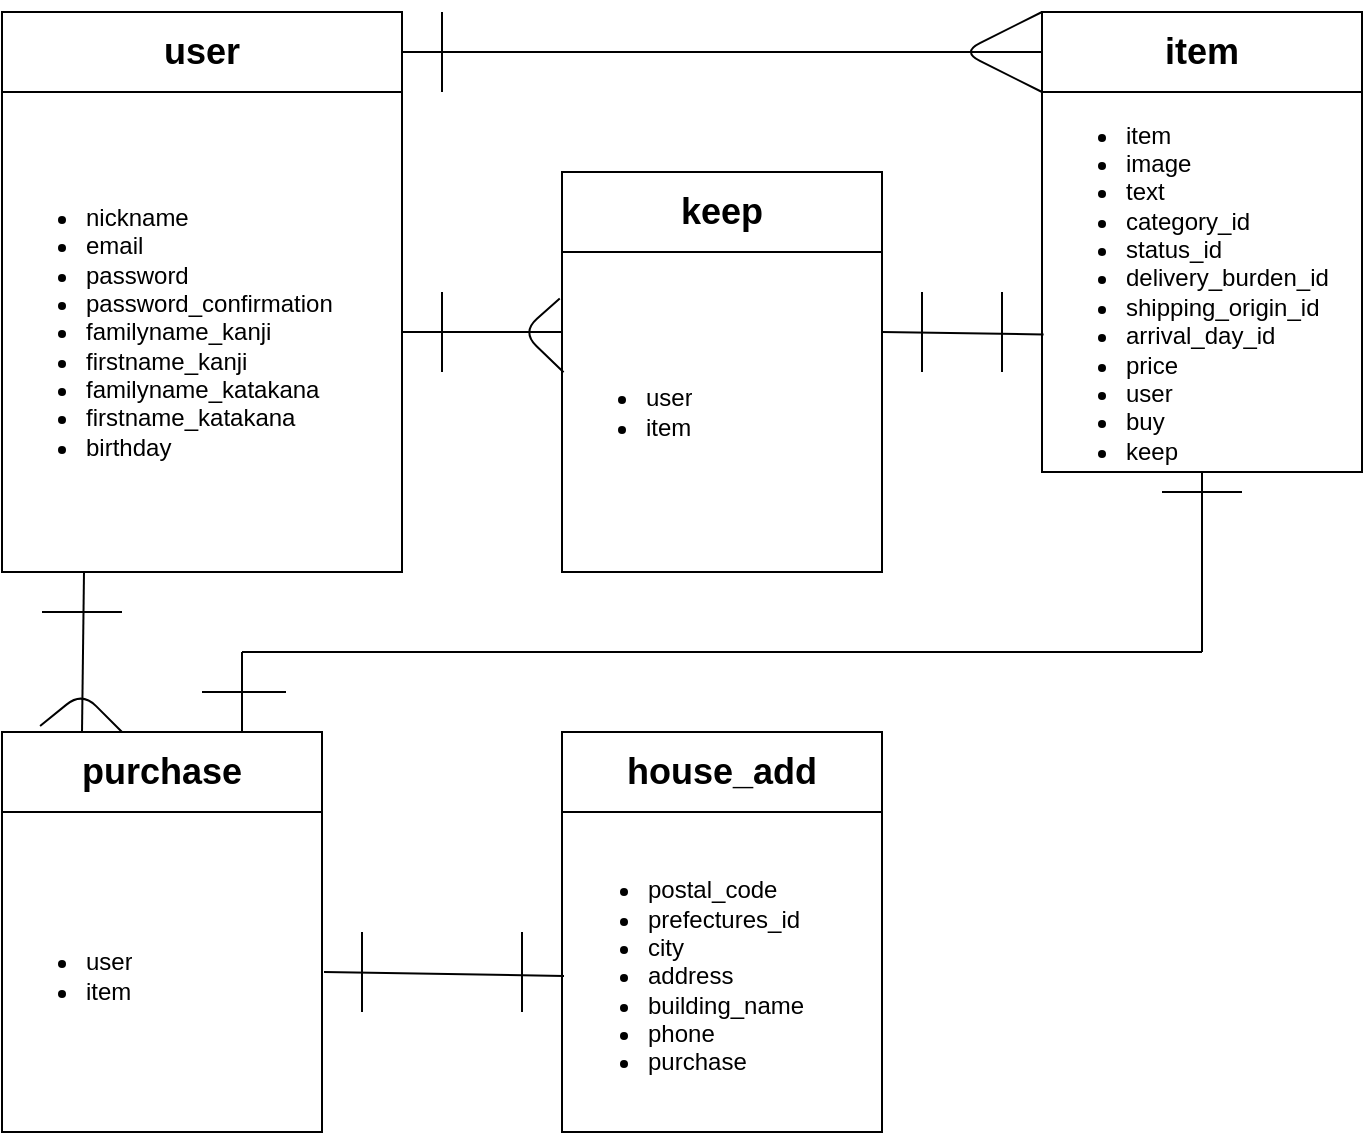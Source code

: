 <mxfile version="13.1.3">
    <diagram id="6hGFLwfOUW9BJ-s0fimq" name="Page-1">
        <mxGraphModel dx="838" dy="753" grid="1" gridSize="10" guides="1" tooltips="1" connect="1" arrows="1" fold="1" page="1" pageScale="1" pageWidth="827" pageHeight="1169" math="0" shadow="0">
            <root>
                <mxCell id="0"/>
                <mxCell id="1" parent="0"/>
                <mxCell id="63" value="" style="rounded=0;whiteSpace=wrap;html=1;" vertex="1" parent="1">
                    <mxGeometry x="360" y="520" width="160" height="160" as="geometry"/>
                </mxCell>
                <mxCell id="53" value="" style="rounded=0;whiteSpace=wrap;html=1;" parent="1" vertex="1">
                    <mxGeometry x="360" y="800" width="160" height="160" as="geometry"/>
                </mxCell>
                <mxCell id="25" value="" style="rounded=0;whiteSpace=wrap;html=1;" parent="1" vertex="1">
                    <mxGeometry x="80" y="800" width="160" height="160" as="geometry"/>
                </mxCell>
                <mxCell id="6" value="&lt;h2&gt;user&lt;/h2&gt;" style="rounded=0;whiteSpace=wrap;html=1;" parent="1" vertex="1">
                    <mxGeometry x="80" y="400" width="200" height="40" as="geometry"/>
                </mxCell>
                <mxCell id="7" value="&lt;h2&gt;item&lt;/h2&gt;" style="rounded=0;whiteSpace=wrap;html=1;" parent="1" vertex="1">
                    <mxGeometry x="600" y="400" width="160" height="40" as="geometry"/>
                </mxCell>
                <mxCell id="10" value="&lt;h2&gt;purchase&lt;/h2&gt;" style="rounded=0;whiteSpace=wrap;html=1;" parent="1" vertex="1">
                    <mxGeometry x="80" y="760" width="160" height="40" as="geometry"/>
                </mxCell>
                <mxCell id="16" value="&lt;ul&gt;&lt;li&gt;user&lt;/li&gt;&lt;li&gt;item&lt;/li&gt;&lt;/ul&gt;" style="text;strokeColor=none;fillColor=none;html=1;whiteSpace=wrap;verticalAlign=middle;overflow=hidden;" parent="1" vertex="1">
                    <mxGeometry x="80" y="802" width="160" height="160" as="geometry"/>
                </mxCell>
                <mxCell id="22" value="" style="rounded=0;whiteSpace=wrap;html=1;" parent="1" vertex="1">
                    <mxGeometry x="80" y="440" width="200" height="240" as="geometry"/>
                </mxCell>
                <mxCell id="23" value="" style="rounded=0;whiteSpace=wrap;html=1;" parent="1" vertex="1">
                    <mxGeometry x="600" y="440" width="160" height="190" as="geometry"/>
                </mxCell>
                <mxCell id="26" value="&lt;ul&gt;&lt;li&gt;nickname&lt;/li&gt;&lt;li&gt;email&lt;/li&gt;&lt;li&gt;password&lt;/li&gt;&lt;li&gt;password_confirmation&lt;/li&gt;&lt;li&gt;familyname_kanji&lt;/li&gt;&lt;li&gt;firstname_kanji&lt;/li&gt;&lt;li&gt;familyname_katakana&lt;/li&gt;&lt;li&gt;firstname_katakana&lt;/li&gt;&lt;li&gt;birthday&lt;/li&gt;&lt;/ul&gt;" style="text;strokeColor=none;fillColor=none;html=1;whiteSpace=wrap;verticalAlign=middle;overflow=hidden;" parent="1" vertex="1">
                    <mxGeometry x="80" y="440" width="200" height="240" as="geometry"/>
                </mxCell>
                <mxCell id="27" value="&lt;ul&gt;&lt;li&gt;item&lt;/li&gt;&lt;li&gt;image&lt;/li&gt;&lt;li&gt;text&lt;/li&gt;&lt;li&gt;category_id&lt;/li&gt;&lt;li&gt;status_id&lt;/li&gt;&lt;li&gt;delivery_burden_id&lt;/li&gt;&lt;li&gt;shipping_origin_id&lt;/li&gt;&lt;li&gt;arrival_day_id&lt;/li&gt;&lt;li&gt;price&lt;/li&gt;&lt;li&gt;user&lt;/li&gt;&lt;li&gt;buy&lt;/li&gt;&lt;li&gt;keep&lt;/li&gt;&lt;/ul&gt;" style="text;strokeColor=none;fillColor=none;html=1;whiteSpace=wrap;verticalAlign=middle;overflow=hidden;" parent="1" vertex="1">
                    <mxGeometry x="600" y="440" width="160" height="190" as="geometry"/>
                </mxCell>
                <mxCell id="32" value="" style="endArrow=none;html=1;exitX=1;exitY=0.5;exitDx=0;exitDy=0;entryX=0;entryY=0.5;entryDx=0;entryDy=0;" parent="1" source="6" target="7" edge="1">
                    <mxGeometry width="50" height="50" relative="1" as="geometry">
                        <mxPoint x="281" y="580" as="sourcePoint"/>
                        <mxPoint x="361" y="580" as="targetPoint"/>
                        <Array as="points"/>
                    </mxGeometry>
                </mxCell>
                <mxCell id="36" value="" style="endArrow=none;html=1;entryX=0.205;entryY=1;entryDx=0;entryDy=0;entryPerimeter=0;exitX=0.25;exitY=0;exitDx=0;exitDy=0;" parent="1" source="10" target="26" edge="1">
                    <mxGeometry width="50" height="50" relative="1" as="geometry">
                        <mxPoint x="140" y="690" as="sourcePoint"/>
                        <mxPoint x="190" y="640" as="targetPoint"/>
                    </mxGeometry>
                </mxCell>
                <mxCell id="45" value="" style="endArrow=none;html=1;entryX=0;entryY=0;entryDx=0;entryDy=0;exitX=0;exitY=0;exitDx=0;exitDy=0;" parent="1" source="27" target="7" edge="1">
                    <mxGeometry width="50" height="50" relative="1" as="geometry">
                        <mxPoint x="480" y="750" as="sourcePoint"/>
                        <mxPoint x="530" y="700" as="targetPoint"/>
                        <Array as="points">
                            <mxPoint x="560" y="420"/>
                        </Array>
                    </mxGeometry>
                </mxCell>
                <mxCell id="46" value="" style="endArrow=none;html=1;" parent="1" edge="1">
                    <mxGeometry width="50" height="50" relative="1" as="geometry">
                        <mxPoint x="300" y="440" as="sourcePoint"/>
                        <mxPoint x="300" y="400" as="targetPoint"/>
                    </mxGeometry>
                </mxCell>
                <mxCell id="47" value="" style="endArrow=none;html=1;" parent="1" edge="1">
                    <mxGeometry width="50" height="50" relative="1" as="geometry">
                        <mxPoint x="100" y="700" as="sourcePoint"/>
                        <mxPoint x="140" y="700" as="targetPoint"/>
                    </mxGeometry>
                </mxCell>
                <mxCell id="48" value="" style="endArrow=none;html=1;exitX=0.119;exitY=-0.075;exitDx=0;exitDy=0;exitPerimeter=0;" parent="1" source="10" target="10" edge="1">
                    <mxGeometry width="50" height="50" relative="1" as="geometry">
                        <mxPoint x="100" y="740" as="sourcePoint"/>
                        <mxPoint x="140" y="750" as="targetPoint"/>
                        <Array as="points">
                            <mxPoint x="120" y="740"/>
                            <mxPoint x="120" y="740"/>
                        </Array>
                    </mxGeometry>
                </mxCell>
                <mxCell id="51" value="&lt;h2&gt;house_add&lt;/h2&gt;" style="rounded=0;whiteSpace=wrap;html=1;" parent="1" vertex="1">
                    <mxGeometry x="360" y="760" width="160" height="40" as="geometry"/>
                </mxCell>
                <mxCell id="52" value="&lt;ul&gt;&lt;li&gt;postal_code&lt;/li&gt;&lt;li&gt;prefectures_id&lt;/li&gt;&lt;li&gt;city&lt;/li&gt;&lt;li&gt;address&lt;/li&gt;&lt;li&gt;building_name&lt;/li&gt;&lt;li&gt;phone&lt;/li&gt;&lt;li&gt;purchase&lt;/li&gt;&lt;/ul&gt;" style="text;strokeColor=none;fillColor=none;html=1;whiteSpace=wrap;verticalAlign=middle;overflow=hidden;" parent="1" vertex="1">
                    <mxGeometry x="361" y="802" width="160" height="160" as="geometry"/>
                </mxCell>
                <mxCell id="54" value="" style="endArrow=none;html=1;entryX=0;entryY=0.5;entryDx=0;entryDy=0;" parent="1" target="52" edge="1">
                    <mxGeometry width="50" height="50" relative="1" as="geometry">
                        <mxPoint x="241" y="880" as="sourcePoint"/>
                        <mxPoint x="300" y="780" as="targetPoint"/>
                    </mxGeometry>
                </mxCell>
                <mxCell id="55" value="" style="endArrow=none;html=1;" parent="1" edge="1">
                    <mxGeometry width="50" height="50" relative="1" as="geometry">
                        <mxPoint x="260" y="900" as="sourcePoint"/>
                        <mxPoint x="260" y="860" as="targetPoint"/>
                    </mxGeometry>
                </mxCell>
                <mxCell id="56" value="" style="endArrow=none;html=1;" parent="1" edge="1">
                    <mxGeometry width="50" height="50" relative="1" as="geometry">
                        <mxPoint x="340" y="860" as="sourcePoint"/>
                        <mxPoint x="340" y="900" as="targetPoint"/>
                    </mxGeometry>
                </mxCell>
                <mxCell id="57" value="" style="endArrow=none;html=1;exitX=0.75;exitY=0;exitDx=0;exitDy=0;" parent="1" source="10" edge="1">
                    <mxGeometry width="50" height="50" relative="1" as="geometry">
                        <mxPoint x="230" y="730" as="sourcePoint"/>
                        <mxPoint x="200" y="720" as="targetPoint"/>
                    </mxGeometry>
                </mxCell>
                <mxCell id="58" value="" style="endArrow=none;html=1;" parent="1" edge="1">
                    <mxGeometry width="50" height="50" relative="1" as="geometry">
                        <mxPoint x="200" y="720" as="sourcePoint"/>
                        <mxPoint x="680" y="720" as="targetPoint"/>
                    </mxGeometry>
                </mxCell>
                <mxCell id="59" value="" style="endArrow=none;html=1;entryX=0.5;entryY=1;entryDx=0;entryDy=0;" parent="1" target="27" edge="1">
                    <mxGeometry width="50" height="50" relative="1" as="geometry">
                        <mxPoint x="680" y="720" as="sourcePoint"/>
                        <mxPoint x="360" y="690" as="targetPoint"/>
                    </mxGeometry>
                </mxCell>
                <mxCell id="60" value="" style="endArrow=none;html=1;" parent="1" edge="1">
                    <mxGeometry width="50" height="50" relative="1" as="geometry">
                        <mxPoint x="660" y="640" as="sourcePoint"/>
                        <mxPoint x="700" y="640" as="targetPoint"/>
                        <Array as="points"/>
                    </mxGeometry>
                </mxCell>
                <mxCell id="61" value="" style="endArrow=none;html=1;" parent="1" edge="1">
                    <mxGeometry width="50" height="50" relative="1" as="geometry">
                        <mxPoint x="180" y="740" as="sourcePoint"/>
                        <mxPoint x="222" y="740" as="targetPoint"/>
                        <Array as="points">
                            <mxPoint x="200" y="740"/>
                        </Array>
                    </mxGeometry>
                </mxCell>
                <mxCell id="62" value="&lt;ul&gt;&lt;li&gt;user&lt;/li&gt;&lt;li&gt;item&lt;/li&gt;&lt;/ul&gt;" style="text;strokeColor=none;fillColor=none;html=1;whiteSpace=wrap;verticalAlign=middle;overflow=hidden;" vertex="1" parent="1">
                    <mxGeometry x="360" y="520" width="160" height="160" as="geometry"/>
                </mxCell>
                <mxCell id="64" value="&lt;h2&gt;keep&lt;/h2&gt;" style="rounded=0;whiteSpace=wrap;html=1;" vertex="1" parent="1">
                    <mxGeometry x="360" y="480" width="160" height="40" as="geometry"/>
                </mxCell>
                <mxCell id="65" value="" style="endArrow=none;html=1;exitX=1;exitY=0.5;exitDx=0;exitDy=0;entryX=0;entryY=0.25;entryDx=0;entryDy=0;" edge="1" parent="1" source="26" target="62">
                    <mxGeometry width="50" height="50" relative="1" as="geometry">
                        <mxPoint x="390" y="700" as="sourcePoint"/>
                        <mxPoint x="440" y="650" as="targetPoint"/>
                    </mxGeometry>
                </mxCell>
                <mxCell id="66" value="" style="endArrow=none;html=1;entryX=0.005;entryY=0.638;entryDx=0;entryDy=0;entryPerimeter=0;exitX=1;exitY=0.25;exitDx=0;exitDy=0;" edge="1" parent="1" source="62" target="27">
                    <mxGeometry width="50" height="50" relative="1" as="geometry">
                        <mxPoint x="390" y="700" as="sourcePoint"/>
                        <mxPoint x="440" y="650" as="targetPoint"/>
                    </mxGeometry>
                </mxCell>
                <mxCell id="67" value="" style="endArrow=none;html=1;" edge="1" parent="1">
                    <mxGeometry width="50" height="50" relative="1" as="geometry">
                        <mxPoint x="580" y="580" as="sourcePoint"/>
                        <mxPoint x="580" y="540" as="targetPoint"/>
                    </mxGeometry>
                </mxCell>
                <mxCell id="68" value="" style="endArrow=none;html=1;" edge="1" parent="1">
                    <mxGeometry width="50" height="50" relative="1" as="geometry">
                        <mxPoint x="540" y="580" as="sourcePoint"/>
                        <mxPoint x="540" y="540" as="targetPoint"/>
                    </mxGeometry>
                </mxCell>
                <mxCell id="69" value="" style="endArrow=none;html=1;" edge="1" parent="1">
                    <mxGeometry width="50" height="50" relative="1" as="geometry">
                        <mxPoint x="300" y="580" as="sourcePoint"/>
                        <mxPoint x="300" y="540" as="targetPoint"/>
                    </mxGeometry>
                </mxCell>
                <mxCell id="70" value="" style="endArrow=none;html=1;entryX=0.005;entryY=0.376;entryDx=0;entryDy=0;entryPerimeter=0;exitX=-0.007;exitY=0.145;exitDx=0;exitDy=0;exitPerimeter=0;" edge="1" parent="1" source="62" target="62">
                    <mxGeometry width="50" height="50" relative="1" as="geometry">
                        <mxPoint x="330" y="600" as="sourcePoint"/>
                        <mxPoint x="440" y="650" as="targetPoint"/>
                        <Array as="points">
                            <mxPoint x="340" y="560"/>
                        </Array>
                    </mxGeometry>
                </mxCell>
            </root>
        </mxGraphModel>
    </diagram>
</mxfile>